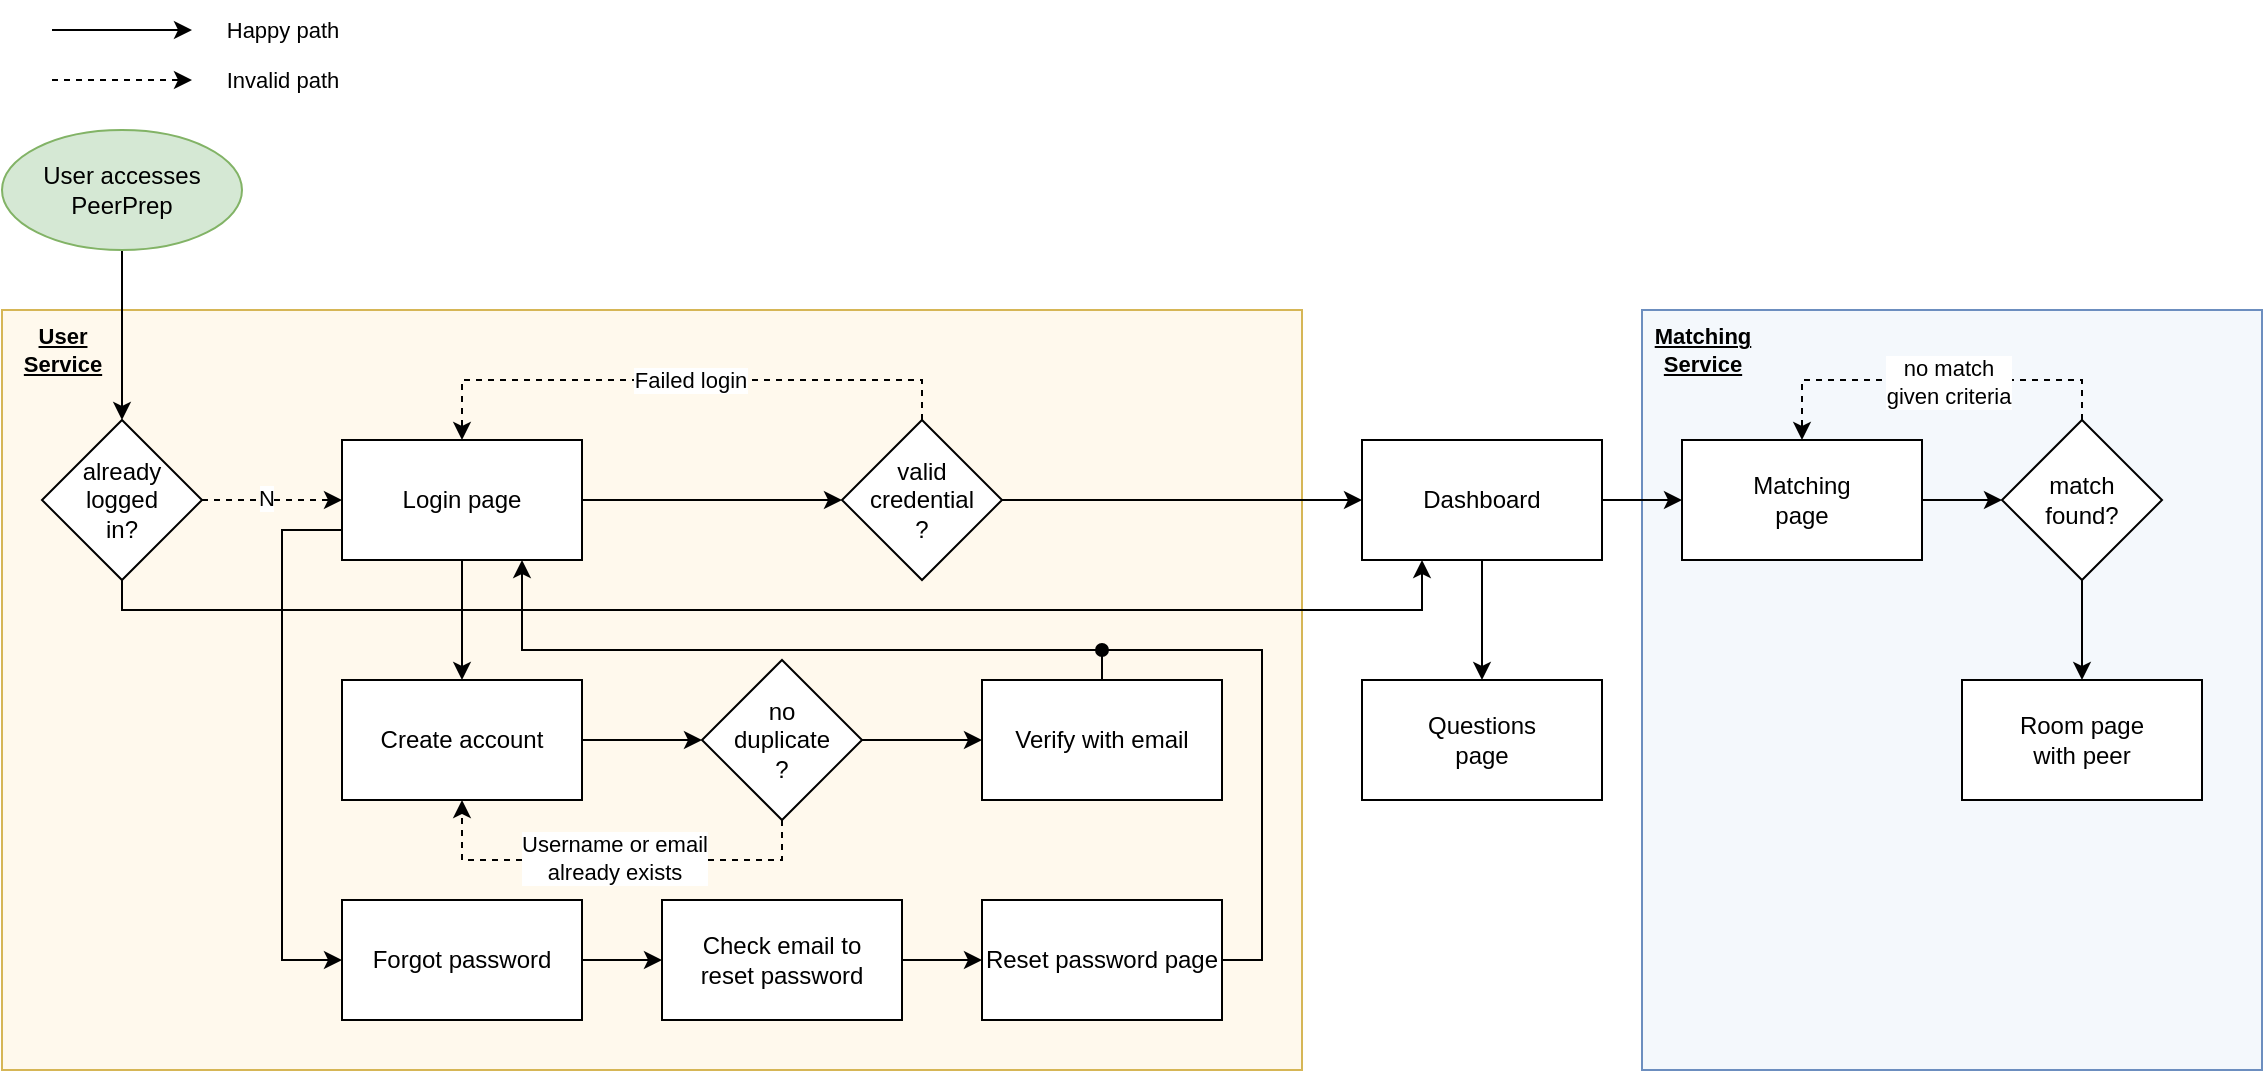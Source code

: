 <mxfile version="20.3.0" type="github" pages="2">
  <diagram id="C5RBs43oDa-KdzZeNtuy" name="Userflow">
    <mxGraphModel dx="1580" dy="1680" grid="1" gridSize="10" guides="1" tooltips="1" connect="1" arrows="1" fold="1" page="1" pageScale="1" pageWidth="1654" pageHeight="1169" math="0" shadow="0">
      <root>
        <mxCell id="WIyWlLk6GJQsqaUBKTNV-0" />
        <mxCell id="WIyWlLk6GJQsqaUBKTNV-1" parent="WIyWlLk6GJQsqaUBKTNV-0" />
        <mxCell id="KLDkMfSQlpF-0azxsrFl-10" value="" style="rounded=0;whiteSpace=wrap;html=1;fontFamily=Helvetica;fontSize=11;fillColor=#F4F8FC;strokeColor=#6c8ebf;" vertex="1" parent="WIyWlLk6GJQsqaUBKTNV-1">
          <mxGeometry x="1082" y="472" width="310" height="380" as="geometry" />
        </mxCell>
        <mxCell id="Ad0DXJ3rgGfzaF3J6nqb-150" value="" style="rounded=0;whiteSpace=wrap;html=1;fontFamily=Helvetica;fontSize=11;fillColor=#FFF9ED;strokeColor=#d6b656;" parent="WIyWlLk6GJQsqaUBKTNV-1" vertex="1">
          <mxGeometry x="262" y="472" width="650" height="380" as="geometry" />
        </mxCell>
        <mxCell id="Ad0DXJ3rgGfzaF3J6nqb-84" value="" style="edgeStyle=orthogonalEdgeStyle;rounded=0;orthogonalLoop=1;jettySize=auto;html=1;" parent="WIyWlLk6GJQsqaUBKTNV-1" source="Ad0DXJ3rgGfzaF3J6nqb-82" target="Ad0DXJ3rgGfzaF3J6nqb-83" edge="1">
          <mxGeometry relative="1" as="geometry" />
        </mxCell>
        <mxCell id="Ad0DXJ3rgGfzaF3J6nqb-82" value="&lt;div&gt;User accesses PeerPrep&lt;/div&gt;" style="ellipse;whiteSpace=wrap;html=1;fillColor=#d5e8d4;strokeColor=#82b366;" parent="WIyWlLk6GJQsqaUBKTNV-1" vertex="1">
          <mxGeometry x="262" y="382" width="120" height="60" as="geometry" />
        </mxCell>
        <mxCell id="Ad0DXJ3rgGfzaF3J6nqb-111" style="edgeStyle=orthogonalEdgeStyle;rounded=0;orthogonalLoop=1;jettySize=auto;html=1;exitX=1;exitY=0.5;exitDx=0;exitDy=0;dashed=1;" parent="WIyWlLk6GJQsqaUBKTNV-1" source="Ad0DXJ3rgGfzaF3J6nqb-83" target="Ad0DXJ3rgGfzaF3J6nqb-110" edge="1">
          <mxGeometry relative="1" as="geometry" />
        </mxCell>
        <mxCell id="Ad0DXJ3rgGfzaF3J6nqb-155" value="N" style="edgeLabel;html=1;align=center;verticalAlign=middle;resizable=0;points=[];fontSize=11;fontFamily=Helvetica;fontColor=default;labelBackgroundColor=#FFFFFF;" parent="Ad0DXJ3rgGfzaF3J6nqb-111" vertex="1" connectable="0">
          <mxGeometry x="-0.343" y="-1" relative="1" as="geometry">
            <mxPoint x="9" y="-2" as="offset" />
          </mxGeometry>
        </mxCell>
        <mxCell id="Ad0DXJ3rgGfzaF3J6nqb-154" style="edgeStyle=orthogonalEdgeStyle;shape=connector;rounded=0;orthogonalLoop=1;jettySize=auto;html=1;exitX=0.5;exitY=1;exitDx=0;exitDy=0;entryX=0.25;entryY=1;entryDx=0;entryDy=0;labelBackgroundColor=default;strokeColor=default;fontFamily=Helvetica;fontSize=11;fontColor=default;endArrow=classic;endFill=1;" parent="WIyWlLk6GJQsqaUBKTNV-1" source="Ad0DXJ3rgGfzaF3J6nqb-83" target="Ad0DXJ3rgGfzaF3J6nqb-116" edge="1">
          <mxGeometry relative="1" as="geometry">
            <Array as="points">
              <mxPoint x="322" y="622" />
              <mxPoint x="972" y="622" />
            </Array>
          </mxGeometry>
        </mxCell>
        <mxCell id="Ad0DXJ3rgGfzaF3J6nqb-83" value="already logged &lt;br&gt;in?" style="rhombus;whiteSpace=wrap;html=1;" parent="WIyWlLk6GJQsqaUBKTNV-1" vertex="1">
          <mxGeometry x="282" y="527" width="80" height="80" as="geometry" />
        </mxCell>
        <mxCell id="Ad0DXJ3rgGfzaF3J6nqb-114" value="" style="edgeStyle=orthogonalEdgeStyle;rounded=0;orthogonalLoop=1;jettySize=auto;html=1;" parent="WIyWlLk6GJQsqaUBKTNV-1" source="Ad0DXJ3rgGfzaF3J6nqb-110" target="Ad0DXJ3rgGfzaF3J6nqb-113" edge="1">
          <mxGeometry relative="1" as="geometry" />
        </mxCell>
        <mxCell id="Ad0DXJ3rgGfzaF3J6nqb-120" style="edgeStyle=orthogonalEdgeStyle;rounded=0;orthogonalLoop=1;jettySize=auto;html=1;exitX=0.5;exitY=1;exitDx=0;exitDy=0;entryX=0.5;entryY=0;entryDx=0;entryDy=0;" parent="WIyWlLk6GJQsqaUBKTNV-1" source="Ad0DXJ3rgGfzaF3J6nqb-110" target="Ad0DXJ3rgGfzaF3J6nqb-119" edge="1">
          <mxGeometry relative="1" as="geometry" />
        </mxCell>
        <mxCell id="Ad0DXJ3rgGfzaF3J6nqb-131" style="edgeStyle=orthogonalEdgeStyle;rounded=0;orthogonalLoop=1;jettySize=auto;html=1;exitX=0;exitY=0.75;exitDx=0;exitDy=0;entryX=0;entryY=0.5;entryDx=0;entryDy=0;" parent="WIyWlLk6GJQsqaUBKTNV-1" source="Ad0DXJ3rgGfzaF3J6nqb-110" target="Ad0DXJ3rgGfzaF3J6nqb-121" edge="1">
          <mxGeometry relative="1" as="geometry">
            <Array as="points">
              <mxPoint x="402" y="582" />
              <mxPoint x="402" y="797" />
            </Array>
          </mxGeometry>
        </mxCell>
        <mxCell id="Ad0DXJ3rgGfzaF3J6nqb-110" value="Login page" style="rounded=0;whiteSpace=wrap;html=1;" parent="WIyWlLk6GJQsqaUBKTNV-1" vertex="1">
          <mxGeometry x="432" y="537" width="120" height="60" as="geometry" />
        </mxCell>
        <mxCell id="Ad0DXJ3rgGfzaF3J6nqb-115" style="edgeStyle=orthogonalEdgeStyle;rounded=0;orthogonalLoop=1;jettySize=auto;html=1;exitX=0.5;exitY=0;exitDx=0;exitDy=0;entryX=0.5;entryY=0;entryDx=0;entryDy=0;dashed=1;" parent="WIyWlLk6GJQsqaUBKTNV-1" source="Ad0DXJ3rgGfzaF3J6nqb-113" target="Ad0DXJ3rgGfzaF3J6nqb-110" edge="1">
          <mxGeometry relative="1" as="geometry" />
        </mxCell>
        <mxCell id="Ad0DXJ3rgGfzaF3J6nqb-144" value="Failed login" style="edgeLabel;html=1;align=center;verticalAlign=middle;resizable=0;points=[];fontSize=11;fontFamily=Helvetica;fontColor=default;" parent="Ad0DXJ3rgGfzaF3J6nqb-115" vertex="1" connectable="0">
          <mxGeometry x="-0.029" relative="1" as="geometry">
            <mxPoint as="offset" />
          </mxGeometry>
        </mxCell>
        <mxCell id="Ad0DXJ3rgGfzaF3J6nqb-117" value="" style="edgeStyle=orthogonalEdgeStyle;rounded=0;orthogonalLoop=1;jettySize=auto;html=1;" parent="WIyWlLk6GJQsqaUBKTNV-1" source="Ad0DXJ3rgGfzaF3J6nqb-113" target="Ad0DXJ3rgGfzaF3J6nqb-116" edge="1">
          <mxGeometry relative="1" as="geometry" />
        </mxCell>
        <mxCell id="Ad0DXJ3rgGfzaF3J6nqb-113" value="valid credential&lt;br&gt;?" style="rhombus;whiteSpace=wrap;html=1;rounded=0;" parent="WIyWlLk6GJQsqaUBKTNV-1" vertex="1">
          <mxGeometry x="682" y="527" width="80" height="80" as="geometry" />
        </mxCell>
        <mxCell id="KLDkMfSQlpF-0azxsrFl-1" value="" style="edgeStyle=orthogonalEdgeStyle;rounded=0;orthogonalLoop=1;jettySize=auto;html=1;" edge="1" parent="WIyWlLk6GJQsqaUBKTNV-1" source="Ad0DXJ3rgGfzaF3J6nqb-116" target="KLDkMfSQlpF-0azxsrFl-0">
          <mxGeometry relative="1" as="geometry" />
        </mxCell>
        <mxCell id="KLDkMfSQlpF-0azxsrFl-3" value="" style="edgeStyle=orthogonalEdgeStyle;rounded=0;orthogonalLoop=1;jettySize=auto;html=1;" edge="1" parent="WIyWlLk6GJQsqaUBKTNV-1" source="Ad0DXJ3rgGfzaF3J6nqb-116" target="KLDkMfSQlpF-0azxsrFl-2">
          <mxGeometry relative="1" as="geometry" />
        </mxCell>
        <mxCell id="Ad0DXJ3rgGfzaF3J6nqb-116" value="Dashboard" style="whiteSpace=wrap;html=1;rounded=0;" parent="WIyWlLk6GJQsqaUBKTNV-1" vertex="1">
          <mxGeometry x="942" y="537" width="120" height="60" as="geometry" />
        </mxCell>
        <mxCell id="Ad0DXJ3rgGfzaF3J6nqb-125" style="edgeStyle=orthogonalEdgeStyle;rounded=0;orthogonalLoop=1;jettySize=auto;html=1;exitX=1;exitY=0.5;exitDx=0;exitDy=0;entryX=0;entryY=0.5;entryDx=0;entryDy=0;" parent="WIyWlLk6GJQsqaUBKTNV-1" source="Ad0DXJ3rgGfzaF3J6nqb-119" target="Ad0DXJ3rgGfzaF3J6nqb-122" edge="1">
          <mxGeometry relative="1" as="geometry" />
        </mxCell>
        <mxCell id="Ad0DXJ3rgGfzaF3J6nqb-119" value="Create account" style="rounded=0;whiteSpace=wrap;html=1;" parent="WIyWlLk6GJQsqaUBKTNV-1" vertex="1">
          <mxGeometry x="432" y="657" width="120" height="60" as="geometry" />
        </mxCell>
        <mxCell id="Ad0DXJ3rgGfzaF3J6nqb-134" value="" style="edgeStyle=orthogonalEdgeStyle;rounded=0;orthogonalLoop=1;jettySize=auto;html=1;" parent="WIyWlLk6GJQsqaUBKTNV-1" source="Ad0DXJ3rgGfzaF3J6nqb-121" target="Ad0DXJ3rgGfzaF3J6nqb-133" edge="1">
          <mxGeometry relative="1" as="geometry" />
        </mxCell>
        <mxCell id="Ad0DXJ3rgGfzaF3J6nqb-121" value="Forgot password" style="rounded=0;whiteSpace=wrap;html=1;" parent="WIyWlLk6GJQsqaUBKTNV-1" vertex="1">
          <mxGeometry x="432" y="767" width="120" height="60" as="geometry" />
        </mxCell>
        <mxCell id="Ad0DXJ3rgGfzaF3J6nqb-127" style="edgeStyle=orthogonalEdgeStyle;rounded=0;orthogonalLoop=1;jettySize=auto;html=1;exitX=1;exitY=0.5;exitDx=0;exitDy=0;entryX=0;entryY=0.5;entryDx=0;entryDy=0;" parent="WIyWlLk6GJQsqaUBKTNV-1" source="Ad0DXJ3rgGfzaF3J6nqb-122" target="Ad0DXJ3rgGfzaF3J6nqb-126" edge="1">
          <mxGeometry relative="1" as="geometry" />
        </mxCell>
        <mxCell id="Ad0DXJ3rgGfzaF3J6nqb-132" style="edgeStyle=orthogonalEdgeStyle;rounded=0;orthogonalLoop=1;jettySize=auto;html=1;exitX=0.5;exitY=1;exitDx=0;exitDy=0;entryX=0.5;entryY=1;entryDx=0;entryDy=0;dashed=1;" parent="WIyWlLk6GJQsqaUBKTNV-1" source="Ad0DXJ3rgGfzaF3J6nqb-122" target="Ad0DXJ3rgGfzaF3J6nqb-119" edge="1">
          <mxGeometry relative="1" as="geometry" />
        </mxCell>
        <mxCell id="Ad0DXJ3rgGfzaF3J6nqb-143" value="Username or email &lt;br&gt;already exists" style="edgeLabel;html=1;align=center;verticalAlign=middle;resizable=0;points=[];fontSize=11;fontFamily=Helvetica;fontColor=default;labelBackgroundColor=default;" parent="Ad0DXJ3rgGfzaF3J6nqb-132" vertex="1" connectable="0">
          <mxGeometry x="0.086" y="2" relative="1" as="geometry">
            <mxPoint x="10" y="-3" as="offset" />
          </mxGeometry>
        </mxCell>
        <mxCell id="Ad0DXJ3rgGfzaF3J6nqb-122" value="no &lt;br&gt;duplicate&lt;br&gt;?" style="rhombus;whiteSpace=wrap;html=1;rounded=0;" parent="WIyWlLk6GJQsqaUBKTNV-1" vertex="1">
          <mxGeometry x="612" y="647" width="80" height="80" as="geometry" />
        </mxCell>
        <mxCell id="Ad0DXJ3rgGfzaF3J6nqb-129" style="edgeStyle=orthogonalEdgeStyle;rounded=0;orthogonalLoop=1;jettySize=auto;html=1;exitX=0.5;exitY=0;exitDx=0;exitDy=0;entryX=0.75;entryY=1;entryDx=0;entryDy=0;" parent="WIyWlLk6GJQsqaUBKTNV-1" source="Ad0DXJ3rgGfzaF3J6nqb-126" target="Ad0DXJ3rgGfzaF3J6nqb-110" edge="1">
          <mxGeometry relative="1" as="geometry">
            <Array as="points">
              <mxPoint x="812" y="642" />
              <mxPoint x="522" y="642" />
            </Array>
          </mxGeometry>
        </mxCell>
        <mxCell id="Ad0DXJ3rgGfzaF3J6nqb-126" value="Verify with email" style="whiteSpace=wrap;html=1;rounded=0;" parent="WIyWlLk6GJQsqaUBKTNV-1" vertex="1">
          <mxGeometry x="752" y="657" width="120" height="60" as="geometry" />
        </mxCell>
        <mxCell id="Ad0DXJ3rgGfzaF3J6nqb-147" value="" style="edgeStyle=orthogonalEdgeStyle;shape=connector;rounded=0;orthogonalLoop=1;jettySize=auto;html=1;labelBackgroundColor=default;strokeColor=default;fontFamily=Helvetica;fontSize=11;fontColor=default;endArrow=classic;endFill=1;" parent="WIyWlLk6GJQsqaUBKTNV-1" source="Ad0DXJ3rgGfzaF3J6nqb-133" target="Ad0DXJ3rgGfzaF3J6nqb-146" edge="1">
          <mxGeometry relative="1" as="geometry" />
        </mxCell>
        <mxCell id="Ad0DXJ3rgGfzaF3J6nqb-133" value="Check email to &lt;br&gt;reset password" style="rounded=0;whiteSpace=wrap;html=1;" parent="WIyWlLk6GJQsqaUBKTNV-1" vertex="1">
          <mxGeometry x="592" y="767" width="120" height="60" as="geometry" />
        </mxCell>
        <mxCell id="Ad0DXJ3rgGfzaF3J6nqb-138" value="" style="endArrow=classic;html=1;rounded=0;labelBackgroundColor=default;strokeColor=default;fontFamily=Helvetica;fontSize=11;fontColor=default;shape=connector;endFill=1;" parent="WIyWlLk6GJQsqaUBKTNV-1" edge="1">
          <mxGeometry width="50" height="50" relative="1" as="geometry">
            <mxPoint x="287" y="332" as="sourcePoint" />
            <mxPoint x="357" y="332" as="targetPoint" />
          </mxGeometry>
        </mxCell>
        <mxCell id="Ad0DXJ3rgGfzaF3J6nqb-139" value="Happy path" style="text;html=1;align=center;verticalAlign=middle;resizable=0;points=[];autosize=1;strokeColor=none;fillColor=none;fontSize=11;fontFamily=Helvetica;fontColor=default;" parent="WIyWlLk6GJQsqaUBKTNV-1" vertex="1">
          <mxGeometry x="362" y="317" width="80" height="30" as="geometry" />
        </mxCell>
        <mxCell id="Ad0DXJ3rgGfzaF3J6nqb-140" value="" style="endArrow=classic;html=1;rounded=0;labelBackgroundColor=default;strokeColor=default;fontFamily=Helvetica;fontSize=11;fontColor=default;shape=connector;endFill=1;dashed=1;" parent="WIyWlLk6GJQsqaUBKTNV-1" edge="1">
          <mxGeometry width="50" height="50" relative="1" as="geometry">
            <mxPoint x="287" y="357" as="sourcePoint" />
            <mxPoint x="357" y="357" as="targetPoint" />
          </mxGeometry>
        </mxCell>
        <mxCell id="Ad0DXJ3rgGfzaF3J6nqb-141" value="Invalid path" style="text;html=1;align=center;verticalAlign=middle;resizable=0;points=[];autosize=1;strokeColor=none;fillColor=none;fontSize=11;fontFamily=Helvetica;fontColor=default;" parent="WIyWlLk6GJQsqaUBKTNV-1" vertex="1">
          <mxGeometry x="362" y="342" width="80" height="30" as="geometry" />
        </mxCell>
        <mxCell id="Ad0DXJ3rgGfzaF3J6nqb-148" style="edgeStyle=orthogonalEdgeStyle;shape=connector;rounded=0;orthogonalLoop=1;jettySize=auto;html=1;exitX=1;exitY=0.5;exitDx=0;exitDy=0;labelBackgroundColor=default;strokeColor=default;fontFamily=Helvetica;fontSize=11;fontColor=default;endArrow=oval;endFill=1;" parent="WIyWlLk6GJQsqaUBKTNV-1" source="Ad0DXJ3rgGfzaF3J6nqb-146" edge="1">
          <mxGeometry relative="1" as="geometry">
            <mxPoint x="812" y="642" as="targetPoint" />
            <Array as="points">
              <mxPoint x="892" y="797" />
              <mxPoint x="892" y="642" />
            </Array>
          </mxGeometry>
        </mxCell>
        <mxCell id="Ad0DXJ3rgGfzaF3J6nqb-146" value="Reset password page" style="rounded=0;whiteSpace=wrap;html=1;" parent="WIyWlLk6GJQsqaUBKTNV-1" vertex="1">
          <mxGeometry x="752" y="767" width="120" height="60" as="geometry" />
        </mxCell>
        <mxCell id="Ad0DXJ3rgGfzaF3J6nqb-152" value="User &lt;br&gt;Service" style="text;html=1;align=center;verticalAlign=middle;resizable=0;points=[];autosize=1;strokeColor=none;fillColor=none;fontSize=11;fontFamily=Helvetica;fontColor=default;fontStyle=5" parent="WIyWlLk6GJQsqaUBKTNV-1" vertex="1">
          <mxGeometry x="262" y="472" width="60" height="40" as="geometry" />
        </mxCell>
        <mxCell id="KLDkMfSQlpF-0azxsrFl-5" value="" style="edgeStyle=orthogonalEdgeStyle;rounded=0;orthogonalLoop=1;jettySize=auto;html=1;" edge="1" parent="WIyWlLk6GJQsqaUBKTNV-1" source="KLDkMfSQlpF-0azxsrFl-0" target="KLDkMfSQlpF-0azxsrFl-4">
          <mxGeometry relative="1" as="geometry" />
        </mxCell>
        <mxCell id="KLDkMfSQlpF-0azxsrFl-0" value="Matching&lt;br&gt;page" style="whiteSpace=wrap;html=1;rounded=0;" vertex="1" parent="WIyWlLk6GJQsqaUBKTNV-1">
          <mxGeometry x="1102" y="537" width="120" height="60" as="geometry" />
        </mxCell>
        <mxCell id="KLDkMfSQlpF-0azxsrFl-2" value="Questions&lt;br&gt;page" style="whiteSpace=wrap;html=1;rounded=0;" vertex="1" parent="WIyWlLk6GJQsqaUBKTNV-1">
          <mxGeometry x="942" y="657" width="120" height="60" as="geometry" />
        </mxCell>
        <mxCell id="KLDkMfSQlpF-0azxsrFl-6" style="edgeStyle=orthogonalEdgeStyle;rounded=0;orthogonalLoop=1;jettySize=auto;html=1;exitX=0.5;exitY=0;exitDx=0;exitDy=0;entryX=0.5;entryY=0;entryDx=0;entryDy=0;dashed=1;" edge="1" parent="WIyWlLk6GJQsqaUBKTNV-1" source="KLDkMfSQlpF-0azxsrFl-4" target="KLDkMfSQlpF-0azxsrFl-0">
          <mxGeometry relative="1" as="geometry" />
        </mxCell>
        <mxCell id="KLDkMfSQlpF-0azxsrFl-7" value="no match &lt;br&gt;given criteria" style="edgeLabel;html=1;align=center;verticalAlign=middle;resizable=0;points=[];" vertex="1" connectable="0" parent="KLDkMfSQlpF-0azxsrFl-6">
          <mxGeometry x="0.126" y="-1" relative="1" as="geometry">
            <mxPoint x="20" y="2" as="offset" />
          </mxGeometry>
        </mxCell>
        <mxCell id="KLDkMfSQlpF-0azxsrFl-9" value="" style="edgeStyle=orthogonalEdgeStyle;rounded=0;orthogonalLoop=1;jettySize=auto;html=1;" edge="1" parent="WIyWlLk6GJQsqaUBKTNV-1" source="KLDkMfSQlpF-0azxsrFl-4" target="KLDkMfSQlpF-0azxsrFl-8">
          <mxGeometry relative="1" as="geometry" />
        </mxCell>
        <mxCell id="KLDkMfSQlpF-0azxsrFl-4" value="match&lt;br&gt;found?" style="rhombus;whiteSpace=wrap;html=1;rounded=0;" vertex="1" parent="WIyWlLk6GJQsqaUBKTNV-1">
          <mxGeometry x="1262" y="527" width="80" height="80" as="geometry" />
        </mxCell>
        <mxCell id="KLDkMfSQlpF-0azxsrFl-8" value="Room page&lt;br&gt;with peer" style="whiteSpace=wrap;html=1;rounded=0;" vertex="1" parent="WIyWlLk6GJQsqaUBKTNV-1">
          <mxGeometry x="1242" y="657" width="120" height="60" as="geometry" />
        </mxCell>
        <mxCell id="KLDkMfSQlpF-0azxsrFl-11" value="Matching&lt;br&gt;Service" style="text;html=1;align=center;verticalAlign=middle;resizable=0;points=[];autosize=1;strokeColor=none;fillColor=none;fontSize=11;fontFamily=Helvetica;fontColor=default;fontStyle=5" vertex="1" parent="WIyWlLk6GJQsqaUBKTNV-1">
          <mxGeometry x="1077" y="472" width="70" height="40" as="geometry" />
        </mxCell>
      </root>
    </mxGraphModel>
  </diagram>
  <diagram id="-JCJv0H-qbskVGCqPYnc" name="Archi">
    <mxGraphModel dx="866" dy="1217" grid="1" gridSize="10" guides="1" tooltips="1" connect="1" arrows="1" fold="1" page="1" pageScale="1" pageWidth="1654" pageHeight="1169" math="0" shadow="0">
      <root>
        <mxCell id="0" />
        <mxCell id="1" parent="0" />
        <mxCell id="I8JVIlFYCps8N6OyChEn-1" value="Architecture Diagram" style="text;html=1;strokeColor=none;fillColor=none;align=center;verticalAlign=middle;whiteSpace=wrap;rounded=0;labelBackgroundColor=#FFFFFF;fontFamily=Helvetica;fontSize=32;fontColor=default;horizontal=1;" vertex="1" parent="1">
          <mxGeometry x="130" y="130" width="150" height="70" as="geometry" />
        </mxCell>
      </root>
    </mxGraphModel>
  </diagram>
</mxfile>
